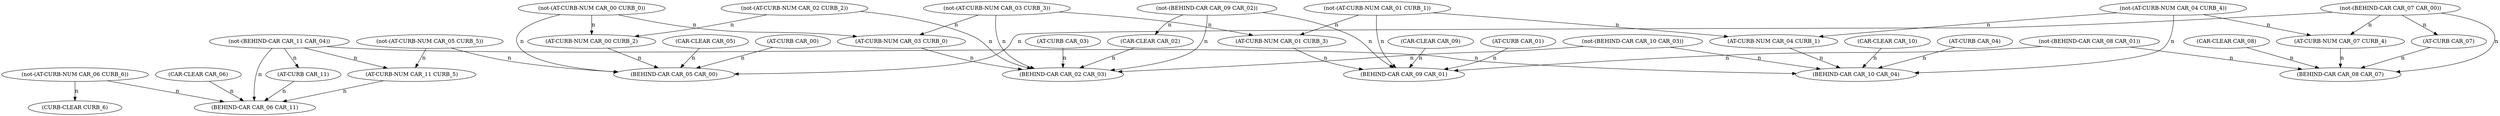 digraph L {
245 [label="(CURB-CLEAR CURB_6)"];
237 [label="(CAR-CLEAR CAR_06)"];
254 [label="(BEHIND-CAR CAR_06 CAR_11)"];
258 [label="(AT-CURB-NUM CAR_11 CURB_5)"];
257 [label="(AT-CURB CAR_11)"];
236 [label="(CAR-CLEAR CAR_08)"];
253 [label="(BEHIND-CAR CAR_08 CAR_07)"];
246 [label="(AT-CURB-NUM CAR_07 CURB_4)"];
240 [label="(AT-CURB CAR_07)"];
235 [label="(CAR-CLEAR CAR_09)"];
252 [label="(BEHIND-CAR CAR_09 CAR_01)"];
249 [label="(AT-CURB-NUM CAR_01 CURB_3)"];
243 [label="(AT-CURB CAR_01)"];
238 [label="(CAR-CLEAR CAR_05)"];
255 [label="(BEHIND-CAR CAR_05 CAR_00)"];
250 [label="(AT-CURB-NUM CAR_00 CURB_2)"];
244 [label="(AT-CURB CAR_00)"];
234 [label="(CAR-CLEAR CAR_10)"];
251 [label="(BEHIND-CAR CAR_10 CAR_04)"];
247 [label="(AT-CURB-NUM CAR_04 CURB_1)"];
241 [label="(AT-CURB CAR_04)"];
239 [label="(CAR-CLEAR CAR_02)"];
256 [label="(BEHIND-CAR CAR_02 CAR_03)"];
248 [label="(AT-CURB-NUM CAR_03 CURB_0)"];
242 [label="(AT-CURB CAR_03)"];
259 [label="(not-(AT-CURB-NUM CAR_06 CURB_6))"];
260 [label="(not-(AT-CURB-NUM CAR_05 CURB_5))"];
261 [label="(not-(BEHIND-CAR CAR_11 CAR_04))"];
262 [label="(not-(AT-CURB-NUM CAR_04 CURB_4))"];
263 [label="(not-(BEHIND-CAR CAR_10 CAR_03))"];
264 [label="(not-(AT-CURB-NUM CAR_03 CURB_3))"];
265 [label="(not-(BEHIND-CAR CAR_09 CAR_02))"];
266 [label="(not-(AT-CURB-NUM CAR_02 CURB_2))"];
267 [label="(not-(BEHIND-CAR CAR_08 CAR_01))"];
268 [label="(not-(AT-CURB-NUM CAR_01 CURB_1))"];
269 [label="(not-(BEHIND-CAR CAR_07 CAR_00))"];
270 [label="(not-(AT-CURB-NUM CAR_00 CURB_0))"];
259 -> 245 [label="n"];
237 -> 254 [label="n"];
258 -> 254 [label="n"];
257 -> 254 [label="n"];
259 -> 254 [label="n"];
261 -> 254 [label="n"];
260 -> 258 [label="n"];
261 -> 258 [label="n"];
261 -> 257 [label="n"];
236 -> 253 [label="n"];
246 -> 253 [label="n"];
240 -> 253 [label="n"];
267 -> 253 [label="n"];
269 -> 253 [label="n"];
262 -> 246 [label="n"];
269 -> 246 [label="n"];
269 -> 240 [label="n"];
235 -> 252 [label="n"];
249 -> 252 [label="n"];
243 -> 252 [label="n"];
265 -> 252 [label="n"];
267 -> 252 [label="n"];
268 -> 252 [label="n"];
264 -> 249 [label="n"];
268 -> 249 [label="n"];
238 -> 255 [label="n"];
250 -> 255 [label="n"];
244 -> 255 [label="n"];
260 -> 255 [label="n"];
269 -> 255 [label="n"];
270 -> 255 [label="n"];
266 -> 250 [label="n"];
270 -> 250 [label="n"];
234 -> 251 [label="n"];
247 -> 251 [label="n"];
241 -> 251 [label="n"];
261 -> 251 [label="n"];
262 -> 251 [label="n"];
263 -> 251 [label="n"];
262 -> 247 [label="n"];
268 -> 247 [label="n"];
265 -> 239 [label="n"];
239 -> 256 [label="n"];
248 -> 256 [label="n"];
242 -> 256 [label="n"];
263 -> 256 [label="n"];
264 -> 256 [label="n"];
265 -> 256 [label="n"];
266 -> 256 [label="n"];
264 -> 248 [label="n"];
270 -> 248 [label="n"];
}
